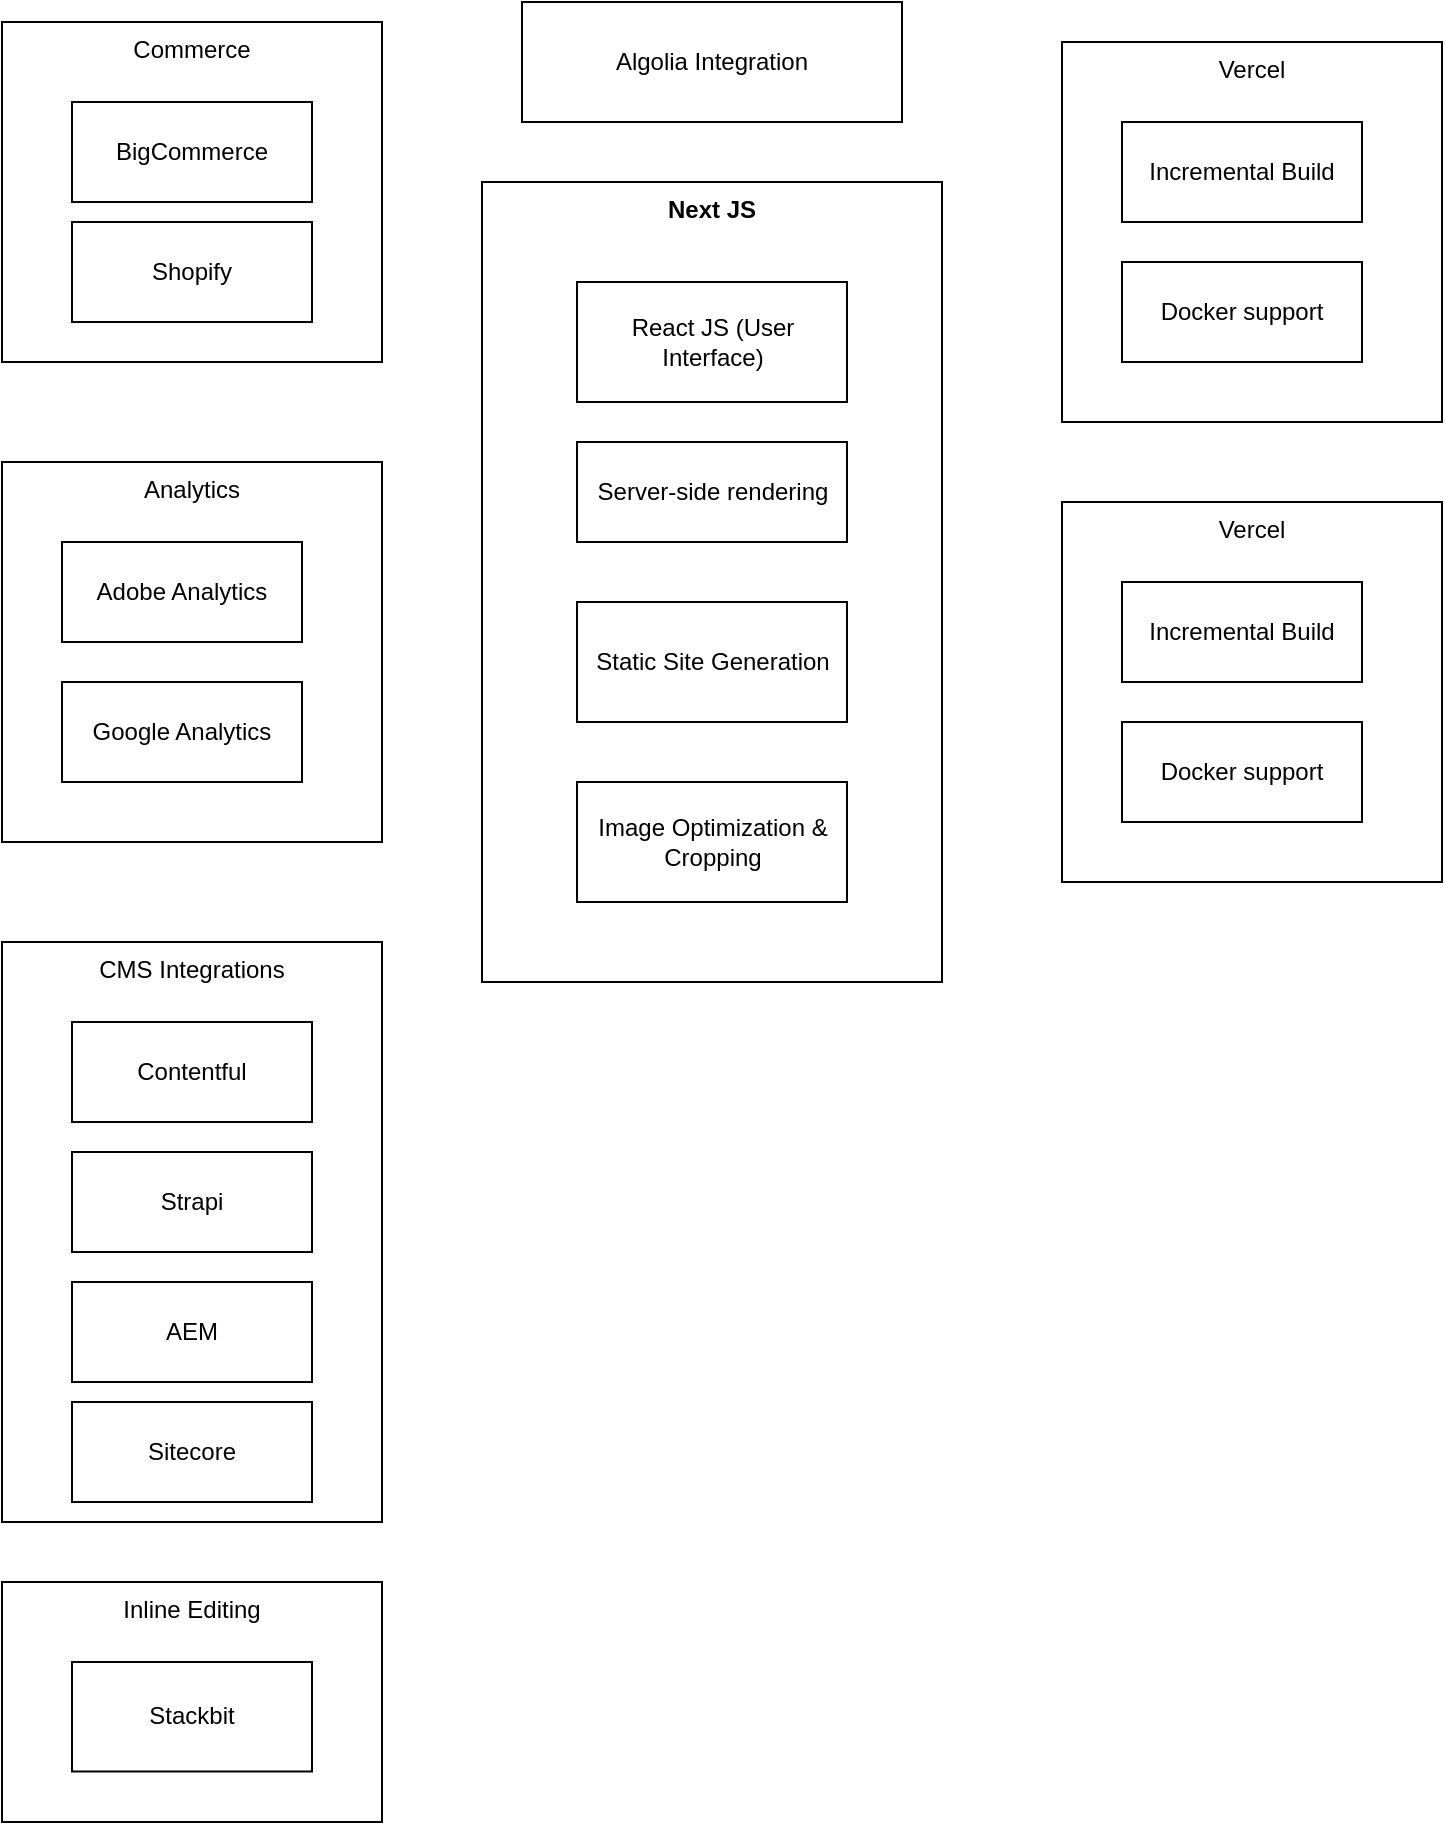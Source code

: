 <mxfile version="20.4.0" type="github"><diagram id="_oKkLeNsW89n-f-G-VzT" name="Page-1"><mxGraphModel dx="1106" dy="737" grid="1" gridSize="10" guides="1" tooltips="1" connect="1" arrows="1" fold="1" page="1" pageScale="1" pageWidth="827" pageHeight="1169" math="0" shadow="0"><root><mxCell id="0"/><mxCell id="1" parent="0"/><mxCell id="p6TvN6W4440-YYtF4W7V-2" value="" style="group" vertex="1" connectable="0" parent="1"><mxGeometry x="280" y="130" width="230" height="400" as="geometry"/></mxCell><mxCell id="0XCxROe_8APSg4pn7Ver-2" value="&lt;b&gt;Next JS&lt;/b&gt;" style="rounded=0;whiteSpace=wrap;html=1;verticalAlign=top;" parent="p6TvN6W4440-YYtF4W7V-2" vertex="1"><mxGeometry width="230" height="400" as="geometry"/></mxCell><mxCell id="0XCxROe_8APSg4pn7Ver-3" value="React JS (User Interface)" style="rounded=0;whiteSpace=wrap;html=1;" parent="p6TvN6W4440-YYtF4W7V-2" vertex="1"><mxGeometry x="47.5" y="50" width="135" height="60" as="geometry"/></mxCell><mxCell id="0XCxROe_8APSg4pn7Ver-5" value="Server-side rendering" style="rounded=0;whiteSpace=wrap;html=1;" parent="p6TvN6W4440-YYtF4W7V-2" vertex="1"><mxGeometry x="47.5" y="130" width="135" height="50" as="geometry"/></mxCell><mxCell id="0XCxROe_8APSg4pn7Ver-7" value="Static Site Generation" style="rounded=0;whiteSpace=wrap;html=1;" parent="p6TvN6W4440-YYtF4W7V-2" vertex="1"><mxGeometry x="47.5" y="210" width="135" height="60" as="geometry"/></mxCell><mxCell id="0XCxROe_8APSg4pn7Ver-8" value="Image Optimization &amp;amp; Cropping" style="rounded=0;whiteSpace=wrap;html=1;" parent="p6TvN6W4440-YYtF4W7V-2" vertex="1"><mxGeometry x="47.5" y="300" width="135" height="60" as="geometry"/></mxCell><mxCell id="p6TvN6W4440-YYtF4W7V-12" value="" style="group" vertex="1" connectable="0" parent="1"><mxGeometry x="40" y="50" width="190" height="170" as="geometry"/></mxCell><mxCell id="p6TvN6W4440-YYtF4W7V-4" value="Commerce" style="rounded=0;whiteSpace=wrap;html=1;verticalAlign=top;" vertex="1" parent="p6TvN6W4440-YYtF4W7V-12"><mxGeometry width="190" height="170" as="geometry"/></mxCell><mxCell id="p6TvN6W4440-YYtF4W7V-5" value="BigCommerce" style="rounded=0;whiteSpace=wrap;html=1;" vertex="1" parent="p6TvN6W4440-YYtF4W7V-12"><mxGeometry x="35" y="40" width="120" height="50" as="geometry"/></mxCell><mxCell id="p6TvN6W4440-YYtF4W7V-6" value="Shopify" style="rounded=0;whiteSpace=wrap;html=1;" vertex="1" parent="p6TvN6W4440-YYtF4W7V-12"><mxGeometry x="35" y="100" width="120" height="50" as="geometry"/></mxCell><mxCell id="p6TvN6W4440-YYtF4W7V-13" value="" style="group" vertex="1" connectable="0" parent="1"><mxGeometry x="40" y="270" width="190" height="190" as="geometry"/></mxCell><mxCell id="p6TvN6W4440-YYtF4W7V-7" value="Analytics" style="rounded=0;whiteSpace=wrap;html=1;verticalAlign=top;" vertex="1" parent="p6TvN6W4440-YYtF4W7V-13"><mxGeometry width="190" height="190" as="geometry"/></mxCell><mxCell id="p6TvN6W4440-YYtF4W7V-9" value="Adobe Analytics" style="rounded=0;whiteSpace=wrap;html=1;" vertex="1" parent="p6TvN6W4440-YYtF4W7V-13"><mxGeometry x="30" y="40" width="120" height="50" as="geometry"/></mxCell><mxCell id="p6TvN6W4440-YYtF4W7V-10" value="Google Analytics" style="rounded=0;whiteSpace=wrap;html=1;" vertex="1" parent="p6TvN6W4440-YYtF4W7V-13"><mxGeometry x="30" y="110" width="120" height="50" as="geometry"/></mxCell><mxCell id="p6TvN6W4440-YYtF4W7V-11" style="edgeStyle=orthogonalEdgeStyle;rounded=0;orthogonalLoop=1;jettySize=auto;html=1;exitX=0.5;exitY=1;exitDx=0;exitDy=0;" edge="1" parent="p6TvN6W4440-YYtF4W7V-13" source="p6TvN6W4440-YYtF4W7V-7" target="p6TvN6W4440-YYtF4W7V-7"><mxGeometry relative="1" as="geometry"/></mxCell><mxCell id="p6TvN6W4440-YYtF4W7V-14" value="" style="group" vertex="1" connectable="0" parent="1"><mxGeometry x="570" y="60" width="190" height="190" as="geometry"/></mxCell><mxCell id="p6TvN6W4440-YYtF4W7V-15" value="Vercel" style="rounded=0;whiteSpace=wrap;html=1;verticalAlign=top;" vertex="1" parent="p6TvN6W4440-YYtF4W7V-14"><mxGeometry width="190" height="190" as="geometry"/></mxCell><mxCell id="p6TvN6W4440-YYtF4W7V-16" value="Incremental Build" style="rounded=0;whiteSpace=wrap;html=1;" vertex="1" parent="p6TvN6W4440-YYtF4W7V-14"><mxGeometry x="30" y="40" width="120" height="50" as="geometry"/></mxCell><mxCell id="p6TvN6W4440-YYtF4W7V-17" value="Docker support" style="rounded=0;whiteSpace=wrap;html=1;" vertex="1" parent="p6TvN6W4440-YYtF4W7V-14"><mxGeometry x="30" y="110" width="120" height="50" as="geometry"/></mxCell><mxCell id="p6TvN6W4440-YYtF4W7V-18" style="edgeStyle=orthogonalEdgeStyle;rounded=0;orthogonalLoop=1;jettySize=auto;html=1;exitX=0.5;exitY=1;exitDx=0;exitDy=0;" edge="1" parent="p6TvN6W4440-YYtF4W7V-14" source="p6TvN6W4440-YYtF4W7V-15" target="p6TvN6W4440-YYtF4W7V-15"><mxGeometry relative="1" as="geometry"/></mxCell><mxCell id="p6TvN6W4440-YYtF4W7V-19" value="" style="group" vertex="1" connectable="0" parent="1"><mxGeometry x="570" y="290" width="190" height="190" as="geometry"/></mxCell><mxCell id="p6TvN6W4440-YYtF4W7V-20" value="Vercel" style="rounded=0;whiteSpace=wrap;html=1;verticalAlign=top;" vertex="1" parent="p6TvN6W4440-YYtF4W7V-19"><mxGeometry width="190" height="190" as="geometry"/></mxCell><mxCell id="p6TvN6W4440-YYtF4W7V-21" value="Incremental Build" style="rounded=0;whiteSpace=wrap;html=1;" vertex="1" parent="p6TvN6W4440-YYtF4W7V-19"><mxGeometry x="30" y="40" width="120" height="50" as="geometry"/></mxCell><mxCell id="p6TvN6W4440-YYtF4W7V-22" value="Docker support" style="rounded=0;whiteSpace=wrap;html=1;" vertex="1" parent="p6TvN6W4440-YYtF4W7V-19"><mxGeometry x="30" y="110" width="120" height="50" as="geometry"/></mxCell><mxCell id="p6TvN6W4440-YYtF4W7V-23" style="edgeStyle=orthogonalEdgeStyle;rounded=0;orthogonalLoop=1;jettySize=auto;html=1;exitX=0.5;exitY=1;exitDx=0;exitDy=0;" edge="1" parent="p6TvN6W4440-YYtF4W7V-19" source="p6TvN6W4440-YYtF4W7V-20" target="p6TvN6W4440-YYtF4W7V-20"><mxGeometry relative="1" as="geometry"/></mxCell><mxCell id="p6TvN6W4440-YYtF4W7V-25" value="Algolia Integration" style="rounded=0;whiteSpace=wrap;html=1;" vertex="1" parent="1"><mxGeometry x="300" y="40" width="190" height="60" as="geometry"/></mxCell><mxCell id="p6TvN6W4440-YYtF4W7V-26" value="CMS Integrations" style="rounded=0;whiteSpace=wrap;html=1;verticalAlign=top;" vertex="1" parent="1"><mxGeometry x="40" y="510" width="190" height="290" as="geometry"/></mxCell><mxCell id="p6TvN6W4440-YYtF4W7V-27" value="Contentful" style="rounded=0;whiteSpace=wrap;html=1;" vertex="1" parent="1"><mxGeometry x="75" y="550" width="120" height="50" as="geometry"/></mxCell><mxCell id="p6TvN6W4440-YYtF4W7V-28" value="" style="group" vertex="1" connectable="0" parent="1"><mxGeometry x="40" y="830" width="190" height="120" as="geometry"/></mxCell><mxCell id="p6TvN6W4440-YYtF4W7V-29" value="Inline Editing" style="rounded=0;whiteSpace=wrap;html=1;verticalAlign=top;" vertex="1" parent="p6TvN6W4440-YYtF4W7V-28"><mxGeometry width="190" height="120" as="geometry"/></mxCell><mxCell id="p6TvN6W4440-YYtF4W7V-30" value="Stackbit" style="rounded=0;whiteSpace=wrap;html=1;" vertex="1" parent="p6TvN6W4440-YYtF4W7V-28"><mxGeometry x="35" y="40" width="120" height="54.74" as="geometry"/></mxCell><mxCell id="p6TvN6W4440-YYtF4W7V-32" style="edgeStyle=orthogonalEdgeStyle;rounded=0;orthogonalLoop=1;jettySize=auto;html=1;exitX=0.5;exitY=1;exitDx=0;exitDy=0;" edge="1" parent="p6TvN6W4440-YYtF4W7V-28" source="p6TvN6W4440-YYtF4W7V-29" target="p6TvN6W4440-YYtF4W7V-29"><mxGeometry relative="1" as="geometry"/></mxCell><mxCell id="p6TvN6W4440-YYtF4W7V-34" value="Strapi" style="rounded=0;whiteSpace=wrap;html=1;" vertex="1" parent="1"><mxGeometry x="75" y="615" width="120" height="50" as="geometry"/></mxCell><mxCell id="p6TvN6W4440-YYtF4W7V-35" value="Sitecore" style="rounded=0;whiteSpace=wrap;html=1;" vertex="1" parent="1"><mxGeometry x="75" y="740" width="120" height="50" as="geometry"/></mxCell><mxCell id="p6TvN6W4440-YYtF4W7V-36" value="AEM" style="rounded=0;whiteSpace=wrap;html=1;" vertex="1" parent="1"><mxGeometry x="75" y="680" width="120" height="50" as="geometry"/></mxCell></root></mxGraphModel></diagram></mxfile>